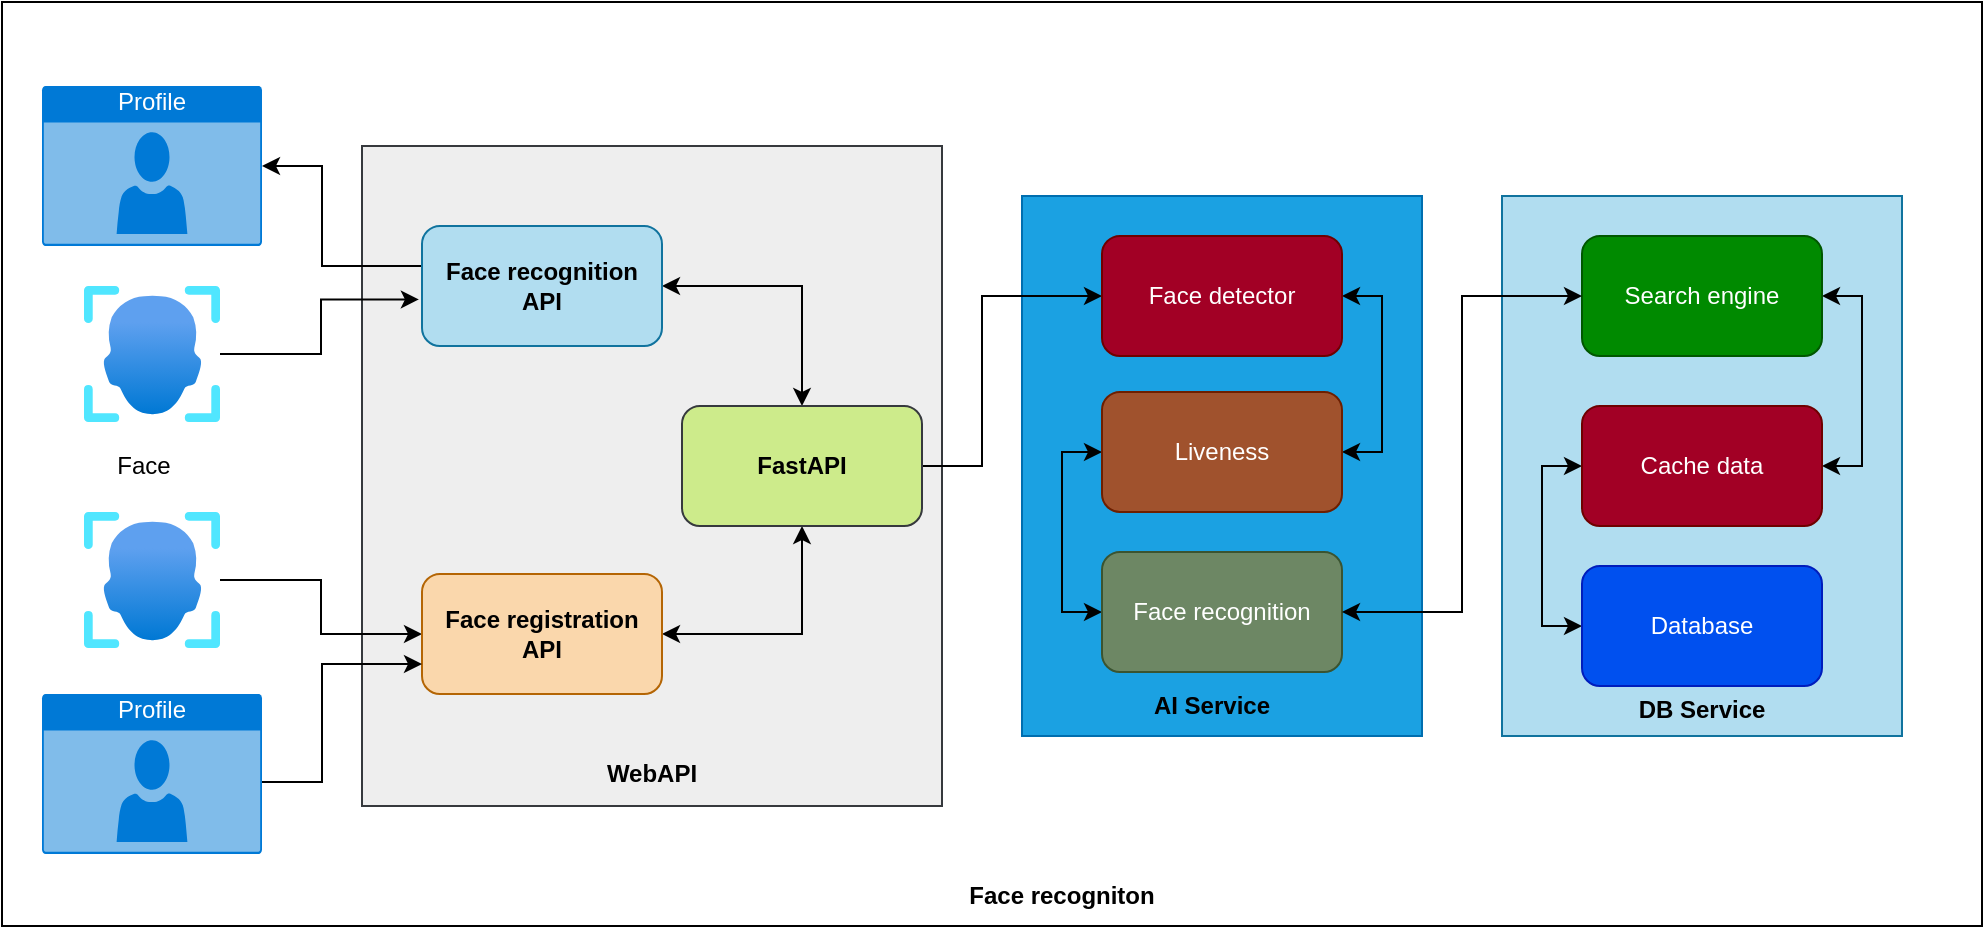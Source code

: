 <mxfile version="24.7.1" type="github">
  <diagram name="Page-1" id="8U4a4kJhZ-btvP9CXUj0">
    <mxGraphModel dx="1434" dy="772" grid="1" gridSize="10" guides="1" tooltips="1" connect="1" arrows="1" fold="1" page="1" pageScale="1" pageWidth="850" pageHeight="1100" math="0" shadow="0">
      <root>
        <mxCell id="0" />
        <mxCell id="1" parent="0" />
        <mxCell id="OgSIf7LeusRg9fuvR98y-13" value="" style="group" vertex="1" connectable="0" parent="1">
          <mxGeometry x="140" y="348" width="990" height="462" as="geometry" />
        </mxCell>
        <mxCell id="jbI691Vn-C77pqaD8Atx-35" value="" style="rounded=0;whiteSpace=wrap;html=1;" parent="OgSIf7LeusRg9fuvR98y-13" vertex="1">
          <mxGeometry width="990" height="462" as="geometry" />
        </mxCell>
        <mxCell id="jbI691Vn-C77pqaD8Atx-41" value="" style="rounded=0;whiteSpace=wrap;html=1;fillColor=#eeeeee;strokeColor=#36393d;" parent="OgSIf7LeusRg9fuvR98y-13" vertex="1">
          <mxGeometry x="180" y="72" width="290" height="330" as="geometry" />
        </mxCell>
        <mxCell id="jbI691Vn-C77pqaD8Atx-16" value="" style="rounded=0;whiteSpace=wrap;html=1;fillColor=#1ba1e2;strokeColor=#006EAF;fontColor=#ffffff;" parent="OgSIf7LeusRg9fuvR98y-13" vertex="1">
          <mxGeometry x="510" y="97" width="200" height="270" as="geometry" />
        </mxCell>
        <mxCell id="jbI691Vn-C77pqaD8Atx-33" style="edgeStyle=orthogonalEdgeStyle;rounded=0;orthogonalLoop=1;jettySize=auto;html=1;startArrow=classic;startFill=1;endArrow=none;endFill=0;" parent="OgSIf7LeusRg9fuvR98y-13" source="jbI691Vn-C77pqaD8Atx-1" target="jbI691Vn-C77pqaD8Atx-5" edge="1">
          <mxGeometry relative="1" as="geometry">
            <Array as="points">
              <mxPoint x="160" y="82" />
              <mxPoint x="160" y="132" />
            </Array>
          </mxGeometry>
        </mxCell>
        <mxCell id="jbI691Vn-C77pqaD8Atx-1" value="Profile" style="html=1;whiteSpace=wrap;strokeColor=none;fillColor=#0079D6;labelPosition=center;verticalLabelPosition=middle;verticalAlign=top;align=center;fontSize=12;outlineConnect=0;spacingTop=-6;fontColor=#FFFFFF;sketch=0;shape=mxgraph.sitemap.profile;" parent="OgSIf7LeusRg9fuvR98y-13" vertex="1">
          <mxGeometry x="20" y="42" width="110" height="80" as="geometry" />
        </mxCell>
        <mxCell id="jbI691Vn-C77pqaD8Atx-2" value="" style="image;aspect=fixed;html=1;points=[];align=center;fontSize=12;image=img/lib/azure2/ai_machine_learning/Face_APIs.svg;" parent="OgSIf7LeusRg9fuvR98y-13" vertex="1">
          <mxGeometry x="41" y="142" width="68" height="68" as="geometry" />
        </mxCell>
        <mxCell id="jbI691Vn-C77pqaD8Atx-31" style="edgeStyle=orthogonalEdgeStyle;rounded=0;orthogonalLoop=1;jettySize=auto;html=1;" parent="OgSIf7LeusRg9fuvR98y-13" source="jbI691Vn-C77pqaD8Atx-3" target="jbI691Vn-C77pqaD8Atx-4" edge="1">
          <mxGeometry relative="1" as="geometry" />
        </mxCell>
        <mxCell id="jbI691Vn-C77pqaD8Atx-3" value="" style="image;aspect=fixed;html=1;points=[];align=center;fontSize=12;image=img/lib/azure2/ai_machine_learning/Face_APIs.svg;" parent="OgSIf7LeusRg9fuvR98y-13" vertex="1">
          <mxGeometry x="41" y="255" width="68" height="68" as="geometry" />
        </mxCell>
        <mxCell id="jbI691Vn-C77pqaD8Atx-12" style="edgeStyle=orthogonalEdgeStyle;rounded=0;orthogonalLoop=1;jettySize=auto;html=1;entryX=0.5;entryY=1;entryDx=0;entryDy=0;startArrow=classic;startFill=1;" parent="OgSIf7LeusRg9fuvR98y-13" source="jbI691Vn-C77pqaD8Atx-4" target="jbI691Vn-C77pqaD8Atx-7" edge="1">
          <mxGeometry relative="1" as="geometry" />
        </mxCell>
        <mxCell id="jbI691Vn-C77pqaD8Atx-4" value="Face registration API" style="rounded=1;whiteSpace=wrap;html=1;fillColor=#fad7ac;strokeColor=#b46504;fontStyle=1" parent="OgSIf7LeusRg9fuvR98y-13" vertex="1">
          <mxGeometry x="210" y="286" width="120" height="60" as="geometry" />
        </mxCell>
        <mxCell id="jbI691Vn-C77pqaD8Atx-11" style="edgeStyle=orthogonalEdgeStyle;rounded=0;orthogonalLoop=1;jettySize=auto;html=1;startArrow=classic;startFill=1;" parent="OgSIf7LeusRg9fuvR98y-13" source="jbI691Vn-C77pqaD8Atx-5" target="jbI691Vn-C77pqaD8Atx-7" edge="1">
          <mxGeometry relative="1" as="geometry" />
        </mxCell>
        <mxCell id="jbI691Vn-C77pqaD8Atx-5" value="Face recognition API" style="rounded=1;whiteSpace=wrap;html=1;fillColor=#b1ddf0;strokeColor=#10739e;fontStyle=1" parent="OgSIf7LeusRg9fuvR98y-13" vertex="1">
          <mxGeometry x="210" y="112" width="120" height="60" as="geometry" />
        </mxCell>
        <mxCell id="jbI691Vn-C77pqaD8Atx-38" style="edgeStyle=orthogonalEdgeStyle;rounded=0;orthogonalLoop=1;jettySize=auto;html=1;entryX=0;entryY=0.5;entryDx=0;entryDy=0;" parent="OgSIf7LeusRg9fuvR98y-13" source="jbI691Vn-C77pqaD8Atx-7" target="jbI691Vn-C77pqaD8Atx-8" edge="1">
          <mxGeometry relative="1" as="geometry">
            <Array as="points">
              <mxPoint x="490" y="232" />
              <mxPoint x="490" y="147" />
            </Array>
          </mxGeometry>
        </mxCell>
        <mxCell id="jbI691Vn-C77pqaD8Atx-7" value="FastAPI" style="rounded=1;whiteSpace=wrap;html=1;fillColor=#cdeb8b;strokeColor=#36393d;fontStyle=1" parent="OgSIf7LeusRg9fuvR98y-13" vertex="1">
          <mxGeometry x="340" y="202" width="120" height="60" as="geometry" />
        </mxCell>
        <mxCell id="jbI691Vn-C77pqaD8Atx-14" style="edgeStyle=orthogonalEdgeStyle;rounded=0;orthogonalLoop=1;jettySize=auto;html=1;entryX=1;entryY=0.5;entryDx=0;entryDy=0;exitX=1;exitY=0.5;exitDx=0;exitDy=0;startArrow=classic;startFill=1;" parent="OgSIf7LeusRg9fuvR98y-13" source="jbI691Vn-C77pqaD8Atx-8" target="jbI691Vn-C77pqaD8Atx-9" edge="1">
          <mxGeometry relative="1" as="geometry" />
        </mxCell>
        <mxCell id="jbI691Vn-C77pqaD8Atx-8" value="Face detector" style="rounded=1;whiteSpace=wrap;html=1;fillColor=#a20025;fontColor=#ffffff;strokeColor=#6F0000;" parent="OgSIf7LeusRg9fuvR98y-13" vertex="1">
          <mxGeometry x="550" y="117" width="120" height="60" as="geometry" />
        </mxCell>
        <mxCell id="jbI691Vn-C77pqaD8Atx-15" style="edgeStyle=orthogonalEdgeStyle;rounded=0;orthogonalLoop=1;jettySize=auto;html=1;entryX=0;entryY=0.5;entryDx=0;entryDy=0;exitX=0;exitY=0.5;exitDx=0;exitDy=0;startArrow=classic;startFill=1;" parent="OgSIf7LeusRg9fuvR98y-13" source="jbI691Vn-C77pqaD8Atx-9" target="jbI691Vn-C77pqaD8Atx-10" edge="1">
          <mxGeometry relative="1" as="geometry" />
        </mxCell>
        <mxCell id="jbI691Vn-C77pqaD8Atx-9" value="Liveness" style="rounded=1;whiteSpace=wrap;html=1;fillColor=#a0522d;fontColor=#ffffff;strokeColor=#6D1F00;" parent="OgSIf7LeusRg9fuvR98y-13" vertex="1">
          <mxGeometry x="550" y="195" width="120" height="60" as="geometry" />
        </mxCell>
        <mxCell id="jbI691Vn-C77pqaD8Atx-10" value="Face recognition" style="rounded=1;whiteSpace=wrap;html=1;fillColor=#6d8764;fontColor=#ffffff;strokeColor=#3A5431;" parent="OgSIf7LeusRg9fuvR98y-13" vertex="1">
          <mxGeometry x="550" y="275" width="120" height="60" as="geometry" />
        </mxCell>
        <mxCell id="jbI691Vn-C77pqaD8Atx-24" value="" style="rounded=0;whiteSpace=wrap;html=1;fillColor=#b1ddf0;strokeColor=#10739e;" parent="OgSIf7LeusRg9fuvR98y-13" vertex="1">
          <mxGeometry x="750" y="97" width="200" height="270" as="geometry" />
        </mxCell>
        <mxCell id="jbI691Vn-C77pqaD8Atx-29" style="edgeStyle=orthogonalEdgeStyle;rounded=0;orthogonalLoop=1;jettySize=auto;html=1;entryX=1;entryY=0.5;entryDx=0;entryDy=0;exitX=1;exitY=0.5;exitDx=0;exitDy=0;startArrow=classic;startFill=1;" parent="OgSIf7LeusRg9fuvR98y-13" source="jbI691Vn-C77pqaD8Atx-25" target="jbI691Vn-C77pqaD8Atx-26" edge="1">
          <mxGeometry relative="1" as="geometry" />
        </mxCell>
        <mxCell id="jbI691Vn-C77pqaD8Atx-25" value="Search engine" style="rounded=1;whiteSpace=wrap;html=1;fillColor=#008a00;fontColor=#ffffff;strokeColor=#005700;" parent="OgSIf7LeusRg9fuvR98y-13" vertex="1">
          <mxGeometry x="790" y="117" width="120" height="60" as="geometry" />
        </mxCell>
        <mxCell id="jbI691Vn-C77pqaD8Atx-30" style="edgeStyle=orthogonalEdgeStyle;rounded=0;orthogonalLoop=1;jettySize=auto;html=1;entryX=0;entryY=0.5;entryDx=0;entryDy=0;exitX=0;exitY=0.5;exitDx=0;exitDy=0;startArrow=classic;startFill=1;" parent="OgSIf7LeusRg9fuvR98y-13" source="jbI691Vn-C77pqaD8Atx-26" target="jbI691Vn-C77pqaD8Atx-27" edge="1">
          <mxGeometry relative="1" as="geometry" />
        </mxCell>
        <mxCell id="jbI691Vn-C77pqaD8Atx-26" value="Cache data" style="rounded=1;whiteSpace=wrap;html=1;fillColor=#a20025;fontColor=#ffffff;strokeColor=#6F0000;" parent="OgSIf7LeusRg9fuvR98y-13" vertex="1">
          <mxGeometry x="790" y="202" width="120" height="60" as="geometry" />
        </mxCell>
        <mxCell id="jbI691Vn-C77pqaD8Atx-27" value="Database" style="rounded=1;whiteSpace=wrap;html=1;fillColor=#0050ef;fontColor=#ffffff;strokeColor=#001DBC;" parent="OgSIf7LeusRg9fuvR98y-13" vertex="1">
          <mxGeometry x="790" y="282" width="120" height="60" as="geometry" />
        </mxCell>
        <mxCell id="jbI691Vn-C77pqaD8Atx-28" style="edgeStyle=orthogonalEdgeStyle;rounded=0;orthogonalLoop=1;jettySize=auto;html=1;entryX=0;entryY=0.5;entryDx=0;entryDy=0;startArrow=classic;startFill=1;" parent="OgSIf7LeusRg9fuvR98y-13" source="jbI691Vn-C77pqaD8Atx-10" target="jbI691Vn-C77pqaD8Atx-25" edge="1">
          <mxGeometry relative="1" as="geometry" />
        </mxCell>
        <mxCell id="jbI691Vn-C77pqaD8Atx-34" style="edgeStyle=orthogonalEdgeStyle;rounded=0;orthogonalLoop=1;jettySize=auto;html=1;entryX=-0.013;entryY=0.612;entryDx=0;entryDy=0;entryPerimeter=0;" parent="OgSIf7LeusRg9fuvR98y-13" source="jbI691Vn-C77pqaD8Atx-2" target="jbI691Vn-C77pqaD8Atx-5" edge="1">
          <mxGeometry relative="1" as="geometry" />
        </mxCell>
        <mxCell id="jbI691Vn-C77pqaD8Atx-37" style="edgeStyle=orthogonalEdgeStyle;rounded=0;orthogonalLoop=1;jettySize=auto;html=1;entryX=0;entryY=0.75;entryDx=0;entryDy=0;" parent="OgSIf7LeusRg9fuvR98y-13" source="jbI691Vn-C77pqaD8Atx-36" target="jbI691Vn-C77pqaD8Atx-4" edge="1">
          <mxGeometry relative="1" as="geometry">
            <Array as="points">
              <mxPoint x="160" y="390" />
              <mxPoint x="160" y="331" />
            </Array>
          </mxGeometry>
        </mxCell>
        <mxCell id="jbI691Vn-C77pqaD8Atx-36" value="Profile" style="html=1;whiteSpace=wrap;strokeColor=none;fillColor=#0079D6;labelPosition=center;verticalLabelPosition=middle;verticalAlign=top;align=center;fontSize=12;outlineConnect=0;spacingTop=-6;fontColor=#FFFFFF;sketch=0;shape=mxgraph.sitemap.profile;" parent="OgSIf7LeusRg9fuvR98y-13" vertex="1">
          <mxGeometry x="20" y="346" width="110" height="80" as="geometry" />
        </mxCell>
        <mxCell id="jbI691Vn-C77pqaD8Atx-39" value="" style="shape=image;html=1;verticalAlign=top;verticalLabelPosition=bottom;labelBackgroundColor=#ffffff;imageAspect=0;aspect=fixed;image=https://cdn1.iconfinder.com/data/icons/ionicons-fill-vol-2/512/logo-docker-128.png" parent="OgSIf7LeusRg9fuvR98y-13" vertex="1">
          <mxGeometry x="670" y="335" width="34" height="34" as="geometry" />
        </mxCell>
        <mxCell id="jbI691Vn-C77pqaD8Atx-40" value="" style="shape=image;html=1;verticalAlign=top;verticalLabelPosition=bottom;labelBackgroundColor=#ffffff;imageAspect=0;aspect=fixed;image=https://cdn1.iconfinder.com/data/icons/ionicons-fill-vol-2/512/logo-docker-128.png" parent="OgSIf7LeusRg9fuvR98y-13" vertex="1">
          <mxGeometry x="916" y="333" width="34" height="34" as="geometry" />
        </mxCell>
        <mxCell id="jbI691Vn-C77pqaD8Atx-42" value="&lt;b&gt;WebAPI&lt;/b&gt;" style="text;html=1;align=center;verticalAlign=middle;whiteSpace=wrap;rounded=0;" parent="OgSIf7LeusRg9fuvR98y-13" vertex="1">
          <mxGeometry x="295" y="371" width="60" height="30" as="geometry" />
        </mxCell>
        <mxCell id="jbI691Vn-C77pqaD8Atx-43" value="&lt;b&gt;AI Service&lt;/b&gt;" style="text;html=1;align=center;verticalAlign=middle;whiteSpace=wrap;rounded=0;" parent="OgSIf7LeusRg9fuvR98y-13" vertex="1">
          <mxGeometry x="570" y="337" width="70" height="30" as="geometry" />
        </mxCell>
        <mxCell id="jbI691Vn-C77pqaD8Atx-44" value="&lt;b&gt;DB Service&lt;/b&gt;" style="text;html=1;align=center;verticalAlign=middle;whiteSpace=wrap;rounded=0;" parent="OgSIf7LeusRg9fuvR98y-13" vertex="1">
          <mxGeometry x="815" y="339" width="70" height="30" as="geometry" />
        </mxCell>
        <mxCell id="jbI691Vn-C77pqaD8Atx-45" value="Face" style="text;html=1;align=center;verticalAlign=middle;whiteSpace=wrap;rounded=0;" parent="OgSIf7LeusRg9fuvR98y-13" vertex="1">
          <mxGeometry x="41" y="217" width="60" height="30" as="geometry" />
        </mxCell>
        <mxCell id="jbI691Vn-C77pqaD8Atx-46" value="Face recogniton" style="text;html=1;align=center;verticalAlign=middle;whiteSpace=wrap;rounded=0;fontStyle=1" parent="OgSIf7LeusRg9fuvR98y-13" vertex="1">
          <mxGeometry x="450" y="432" width="160" height="30" as="geometry" />
        </mxCell>
        <mxCell id="OgSIf7LeusRg9fuvR98y-51" value="" style="shape=image;html=1;verticalAlign=top;verticalLabelPosition=bottom;labelBackgroundColor=#ffffff;imageAspect=0;aspect=fixed;image=https://cdn1.iconfinder.com/data/icons/ionicons-fill-vol-2/512/logo-docker-128.png" vertex="1" parent="OgSIf7LeusRg9fuvR98y-13">
          <mxGeometry x="428" y="360" width="42" height="42" as="geometry" />
        </mxCell>
      </root>
    </mxGraphModel>
  </diagram>
</mxfile>

